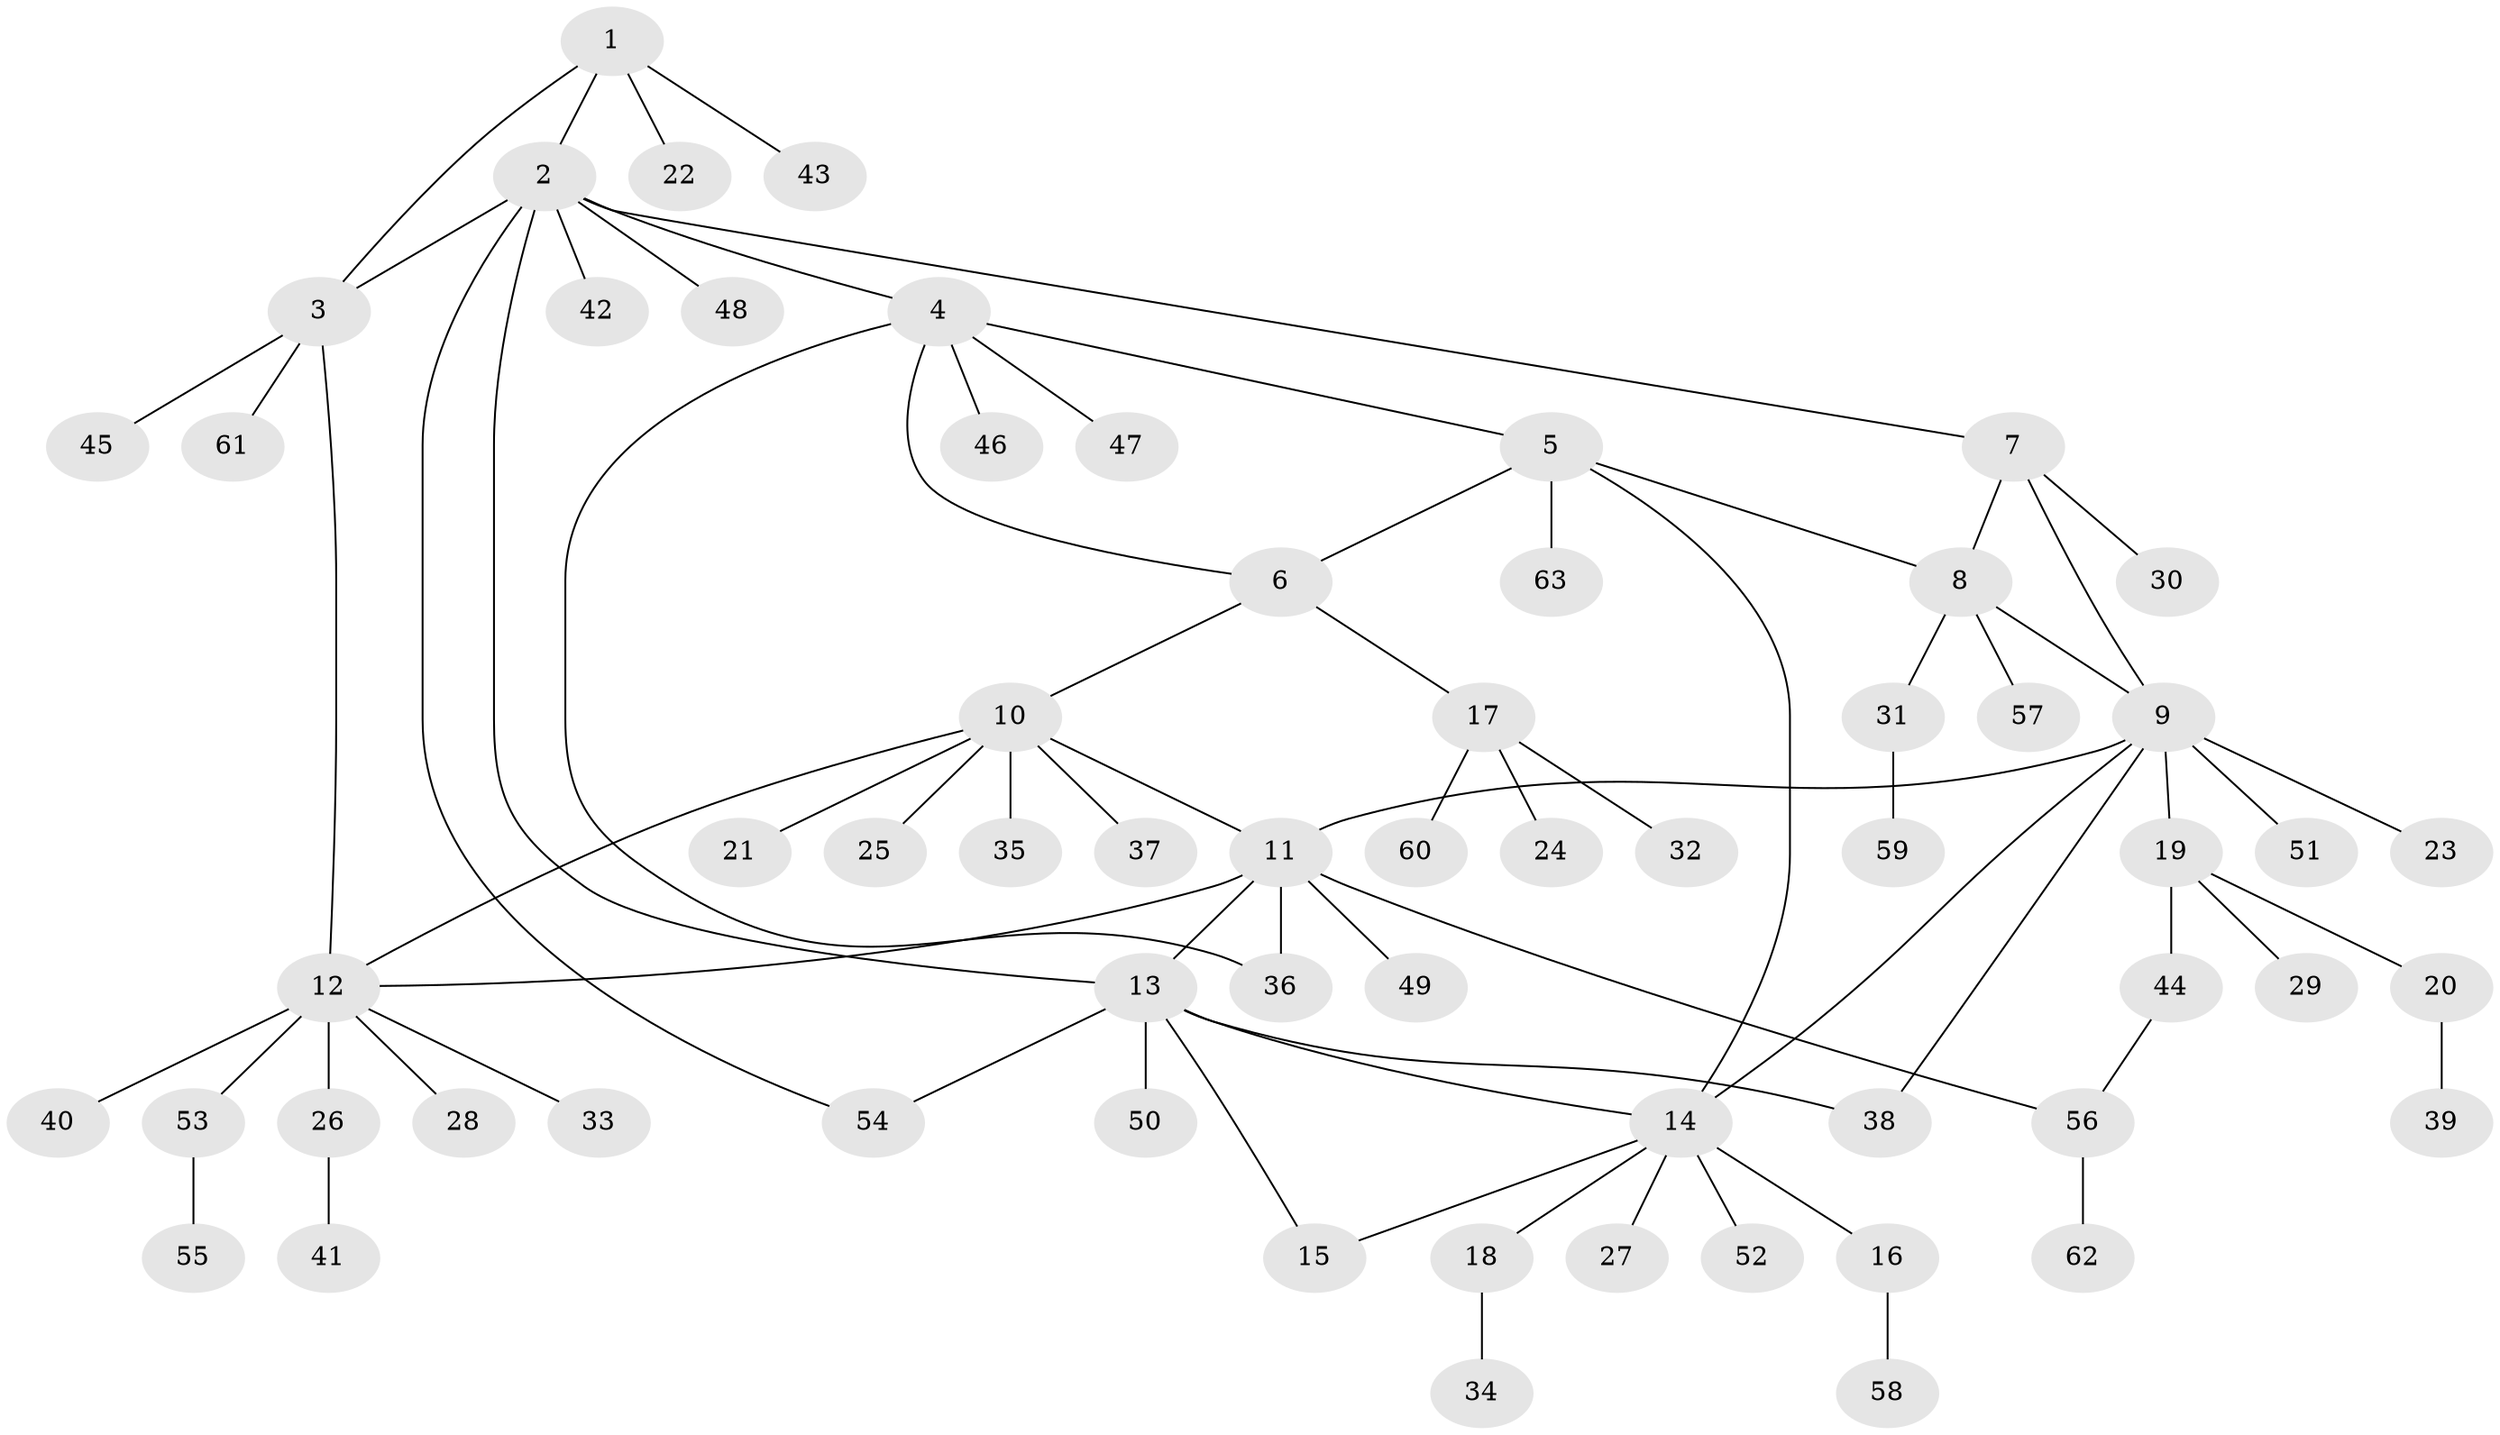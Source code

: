 // coarse degree distribution, {1: 0.3684210526315789, 4: 0.15789473684210525, 5: 0.15789473684210525, 3: 0.05263157894736842, 6: 0.05263157894736842, 2: 0.15789473684210525, 7: 0.05263157894736842}
// Generated by graph-tools (version 1.1) at 2025/37/03/04/25 23:37:49]
// undirected, 63 vertices, 77 edges
graph export_dot {
  node [color=gray90,style=filled];
  1;
  2;
  3;
  4;
  5;
  6;
  7;
  8;
  9;
  10;
  11;
  12;
  13;
  14;
  15;
  16;
  17;
  18;
  19;
  20;
  21;
  22;
  23;
  24;
  25;
  26;
  27;
  28;
  29;
  30;
  31;
  32;
  33;
  34;
  35;
  36;
  37;
  38;
  39;
  40;
  41;
  42;
  43;
  44;
  45;
  46;
  47;
  48;
  49;
  50;
  51;
  52;
  53;
  54;
  55;
  56;
  57;
  58;
  59;
  60;
  61;
  62;
  63;
  1 -- 2;
  1 -- 3;
  1 -- 22;
  1 -- 43;
  2 -- 3;
  2 -- 4;
  2 -- 7;
  2 -- 13;
  2 -- 42;
  2 -- 48;
  2 -- 54;
  3 -- 12;
  3 -- 45;
  3 -- 61;
  4 -- 5;
  4 -- 6;
  4 -- 36;
  4 -- 46;
  4 -- 47;
  5 -- 6;
  5 -- 8;
  5 -- 14;
  5 -- 63;
  6 -- 10;
  6 -- 17;
  7 -- 8;
  7 -- 9;
  7 -- 30;
  8 -- 9;
  8 -- 31;
  8 -- 57;
  9 -- 11;
  9 -- 14;
  9 -- 19;
  9 -- 23;
  9 -- 38;
  9 -- 51;
  10 -- 11;
  10 -- 12;
  10 -- 21;
  10 -- 25;
  10 -- 35;
  10 -- 37;
  11 -- 12;
  11 -- 13;
  11 -- 36;
  11 -- 49;
  11 -- 56;
  12 -- 26;
  12 -- 28;
  12 -- 33;
  12 -- 40;
  12 -- 53;
  13 -- 14;
  13 -- 15;
  13 -- 38;
  13 -- 50;
  13 -- 54;
  14 -- 15;
  14 -- 16;
  14 -- 18;
  14 -- 27;
  14 -- 52;
  16 -- 58;
  17 -- 24;
  17 -- 32;
  17 -- 60;
  18 -- 34;
  19 -- 20;
  19 -- 29;
  19 -- 44;
  20 -- 39;
  26 -- 41;
  31 -- 59;
  44 -- 56;
  53 -- 55;
  56 -- 62;
}
